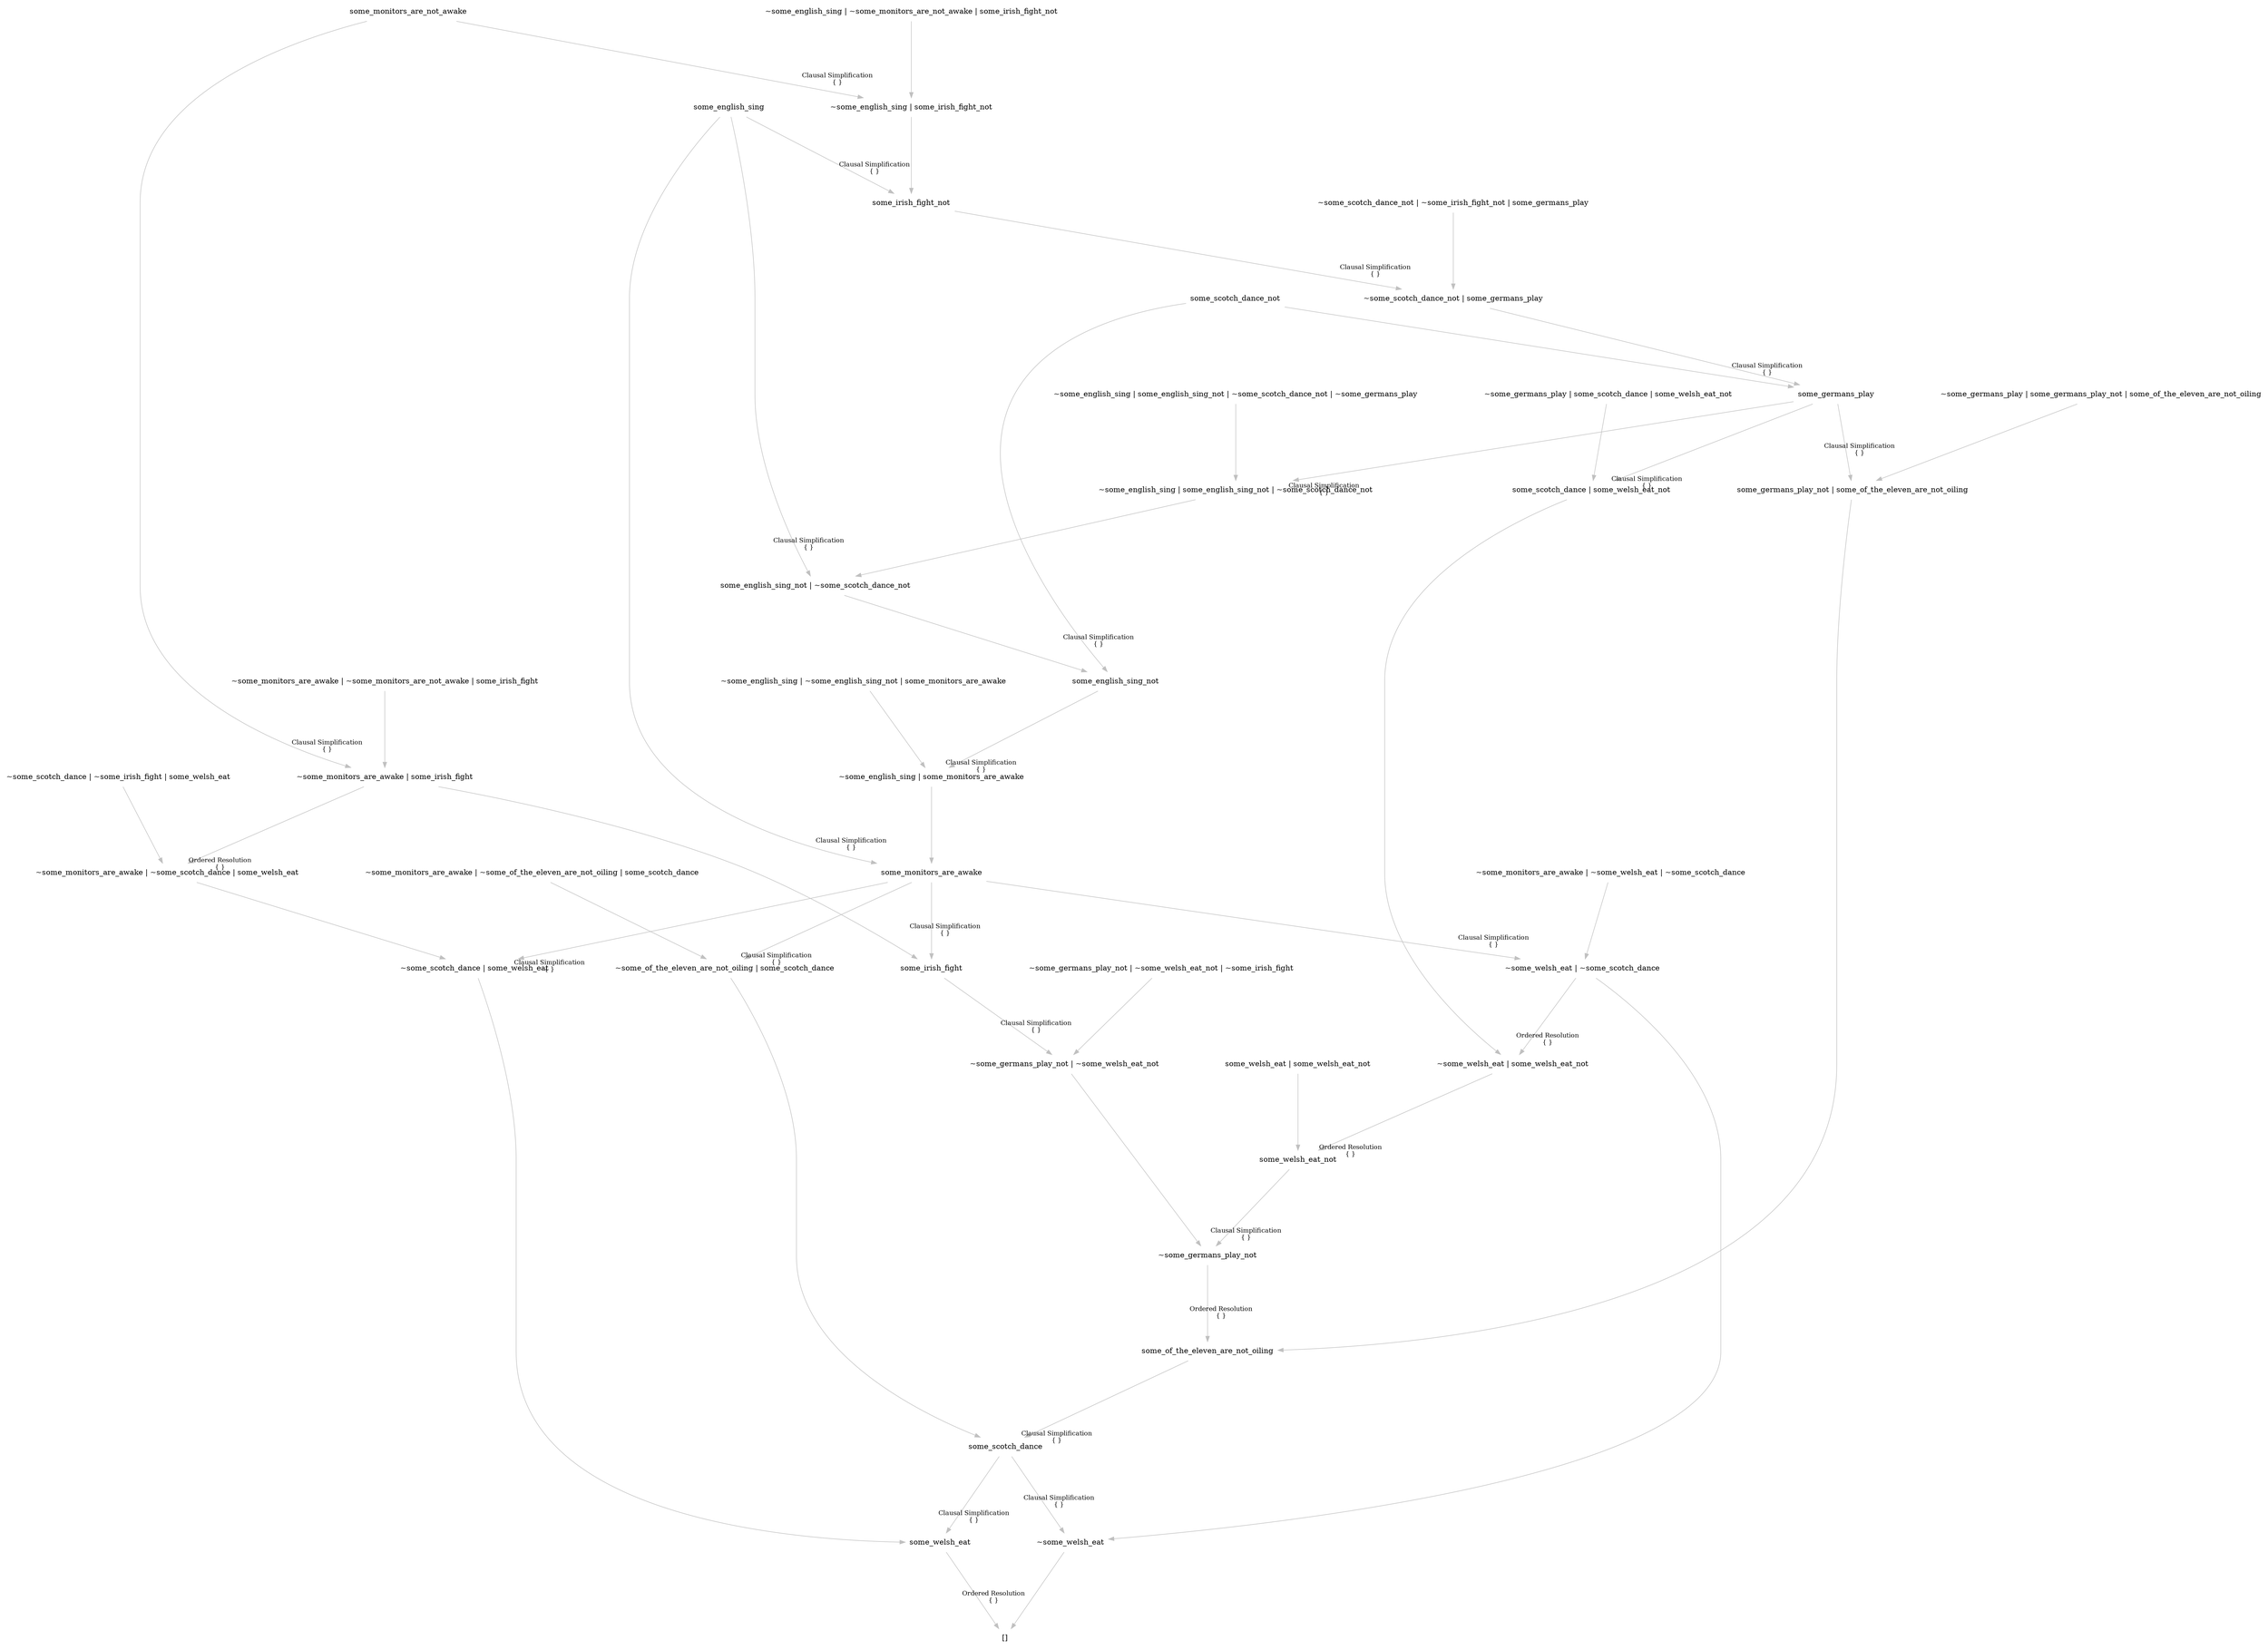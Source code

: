 digraph {
	nodesep="1.5"; ranksep=2;
	node [shape=plaintext];
	edge [color=gray];
	"some_welsh_eat" -> "[]" [labelfontcolor=black,labelfontsize="12",headlabel="Ordered Resolution\n{ }",labeldistance="6"];
	"some_scotch_dance" -> "some_welsh_eat" [labelfontcolor=black,labelfontsize="12",headlabel="Clausal Simplification\n{ }",labeldistance="6"];
	"some_of_the_eleven_are_not_oiling" -> "some_scotch_dance" [labelfontcolor=black,labelfontsize="12",headlabel="Clausal Simplification\n{ }",labeldistance="6"];
	"~some_germans_play_not" -> "some_of_the_eleven_are_not_oiling" [labelfontcolor=black,labelfontsize="12",headlabel="Ordered Resolution\n{ }",labeldistance="6"];
	"some_welsh_eat_not" -> "~some_germans_play_not" [labelfontcolor=black,labelfontsize="12",headlabel="Clausal Simplification\n{ }",labeldistance="6"];
	"~some_welsh_eat | some_welsh_eat_not" -> "some_welsh_eat_not" [labelfontcolor=black,labelfontsize="12",headlabel="Ordered Resolution\n{ }",labeldistance="6"];
	"~some_welsh_eat | ~some_scotch_dance" -> "~some_welsh_eat | some_welsh_eat_not" [labelfontcolor=black,labelfontsize="12",headlabel="Ordered Resolution\n{ }",labeldistance="6"];
	"some_monitors_are_awake" -> "~some_welsh_eat | ~some_scotch_dance" [labelfontcolor=black,labelfontsize="12",headlabel="Clausal Simplification\n{ }",labeldistance="6"];
	"some_english_sing" -> "some_monitors_are_awake" [labelfontcolor=black,labelfontsize="12",headlabel="Clausal Simplification\n{ }",labeldistance="6"];
	"~some_english_sing | some_monitors_are_awake" -> "some_monitors_are_awake" ;
	"some_english_sing_not" -> "~some_english_sing | some_monitors_are_awake" [labelfontcolor=black,labelfontsize="12",headlabel="Clausal Simplification\n{ }",labeldistance="6"];
	"some_scotch_dance_not" -> "some_english_sing_not" [labelfontcolor=black,labelfontsize="12",headlabel="Clausal Simplification\n{ }",labeldistance="6"];
	"some_english_sing_not | ~some_scotch_dance_not" -> "some_english_sing_not" ;
	"some_english_sing" -> "some_english_sing_not | ~some_scotch_dance_not" [labelfontcolor=black,labelfontsize="12",headlabel="Clausal Simplification\n{ }",labeldistance="6"];
	"~some_english_sing | some_english_sing_not | ~some_scotch_dance_not" -> "some_english_sing_not | ~some_scotch_dance_not" ;
	"some_germans_play" -> "~some_english_sing | some_english_sing_not | ~some_scotch_dance_not" [labelfontcolor=black,labelfontsize="12",headlabel="Clausal Simplification\n{ }",labeldistance="6"];
	"some_scotch_dance_not" -> "some_germans_play" [labelfontcolor=black,labelfontsize="12",headlabel="Clausal Simplification\n{ }",labeldistance="6"];
	"~some_scotch_dance_not | some_germans_play" -> "some_germans_play" ;
	"some_irish_fight_not" -> "~some_scotch_dance_not | some_germans_play" [labelfontcolor=black,labelfontsize="12",headlabel="Clausal Simplification\n{ }",labeldistance="6"];
	"some_english_sing" -> "some_irish_fight_not" [labelfontcolor=black,labelfontsize="12",headlabel="Clausal Simplification\n{ }",labeldistance="6"];
	"~some_english_sing | some_irish_fight_not" -> "some_irish_fight_not" ;
	"some_monitors_are_not_awake" -> "~some_english_sing | some_irish_fight_not" [labelfontcolor=black,labelfontsize="12",headlabel="Clausal Simplification\n{ }",labeldistance="6"];
	"~some_english_sing | ~some_monitors_are_not_awake | some_irish_fight_not" -> "~some_english_sing | some_irish_fight_not" ;
	"~some_scotch_dance_not | ~some_irish_fight_not | some_germans_play" -> "~some_scotch_dance_not | some_germans_play" ;
	"~some_english_sing | some_english_sing_not | ~some_scotch_dance_not | ~some_germans_play" -> "~some_english_sing | some_english_sing_not | ~some_scotch_dance_not" ;
	"~some_english_sing | ~some_english_sing_not | some_monitors_are_awake" -> "~some_english_sing | some_monitors_are_awake" ;
	"~some_monitors_are_awake | ~some_welsh_eat | ~some_scotch_dance" -> "~some_welsh_eat | ~some_scotch_dance" ;
	"some_scotch_dance | some_welsh_eat_not" -> "~some_welsh_eat | some_welsh_eat_not" ;
	"some_germans_play" -> "some_scotch_dance | some_welsh_eat_not" [labelfontcolor=black,labelfontsize="12",headlabel="Clausal Simplification\n{ }",labeldistance="6"];
	"~some_germans_play | some_scotch_dance | some_welsh_eat_not" -> "some_scotch_dance | some_welsh_eat_not" ;
	"some_welsh_eat | some_welsh_eat_not" -> "some_welsh_eat_not" ;
	"~some_germans_play_not | ~some_welsh_eat_not" -> "~some_germans_play_not" ;
	"some_irish_fight" -> "~some_germans_play_not | ~some_welsh_eat_not" [labelfontcolor=black,labelfontsize="12",headlabel="Clausal Simplification\n{ }",labeldistance="6"];
	"some_monitors_are_awake" -> "some_irish_fight" [labelfontcolor=black,labelfontsize="12",headlabel="Clausal Simplification\n{ }",labeldistance="6"];
	"~some_monitors_are_awake | some_irish_fight" -> "some_irish_fight" ;
	"some_monitors_are_not_awake" -> "~some_monitors_are_awake | some_irish_fight" [labelfontcolor=black,labelfontsize="12",headlabel="Clausal Simplification\n{ }",labeldistance="6"];
	"~some_monitors_are_awake | ~some_monitors_are_not_awake | some_irish_fight" -> "~some_monitors_are_awake | some_irish_fight" ;
	"~some_germans_play_not | ~some_welsh_eat_not | ~some_irish_fight" -> "~some_germans_play_not | ~some_welsh_eat_not" ;
	"some_germans_play_not | some_of_the_eleven_are_not_oiling" -> "some_of_the_eleven_are_not_oiling" ;
	"some_germans_play" -> "some_germans_play_not | some_of_the_eleven_are_not_oiling" [labelfontcolor=black,labelfontsize="12",headlabel="Clausal Simplification\n{ }",labeldistance="6"];
	"~some_germans_play | some_germans_play_not | some_of_the_eleven_are_not_oiling" -> "some_germans_play_not | some_of_the_eleven_are_not_oiling" ;
	"~some_of_the_eleven_are_not_oiling | some_scotch_dance" -> "some_scotch_dance" ;
	"some_monitors_are_awake" -> "~some_of_the_eleven_are_not_oiling | some_scotch_dance" [labelfontcolor=black,labelfontsize="12",headlabel="Clausal Simplification\n{ }",labeldistance="6"];
	"~some_monitors_are_awake | ~some_of_the_eleven_are_not_oiling | some_scotch_dance" -> "~some_of_the_eleven_are_not_oiling | some_scotch_dance" ;
	"~some_scotch_dance | some_welsh_eat" -> "some_welsh_eat" ;
	"some_monitors_are_awake" -> "~some_scotch_dance | some_welsh_eat" [labelfontcolor=black,labelfontsize="12",headlabel="Clausal Simplification\n{ }",labeldistance="6"];
	"~some_monitors_are_awake | ~some_scotch_dance | some_welsh_eat" -> "~some_scotch_dance | some_welsh_eat" ;
	"~some_monitors_are_awake | some_irish_fight" -> "~some_monitors_are_awake | ~some_scotch_dance | some_welsh_eat" [labelfontcolor=black,labelfontsize="12",headlabel="Ordered Resolution\n{ }",labeldistance="6"];
	"~some_scotch_dance | ~some_irish_fight | some_welsh_eat" -> "~some_monitors_are_awake | ~some_scotch_dance | some_welsh_eat" ;
	"~some_welsh_eat" -> "[]" ;
	"some_scotch_dance" -> "~some_welsh_eat" [labelfontcolor=black,labelfontsize="12",headlabel="Clausal Simplification\n{ }",labeldistance="6"];
	"~some_welsh_eat | ~some_scotch_dance" -> "~some_welsh_eat" ;
}

